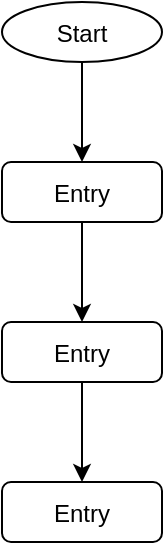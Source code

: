 <mxfile>
    <diagram id="jCdS8EOZgRIIive56Dt5" name="Page-1">
        <mxGraphModel dx="972" dy="500" grid="1" gridSize="10" guides="1" tooltips="1" connect="1" arrows="1" fold="1" page="1" pageScale="1" pageWidth="1654" pageHeight="1169" math="0" shadow="0">
            <root>
                <mxCell id="0"/>
                <mxCell id="1" parent="0"/>
                <mxCell id="2" value="Start" style="ellipse" vertex="1" parent="1">
                    <mxGeometry x="460" y="120" width="80" height="30" as="geometry"/>
                </mxCell>
                <mxCell id="3" value="Entry" style="rounded=1;" vertex="1" parent="1">
                    <mxGeometry x="460" y="200" width="80" height="30" as="geometry"/>
                </mxCell>
                <mxCell id="4" value="" style="edgeStyle=elbowEdgeStyle;elbow=vertical;" edge="1" source="2" target="3" parent="1">
                    <mxGeometry relative="1" as="geometry"/>
                </mxCell>
                <mxCell id="5" value="Entry" style="rounded=1;" vertex="1" parent="1">
                    <mxGeometry x="460" y="280" width="80" height="30" as="geometry"/>
                </mxCell>
                <mxCell id="6" value="" style="edgeStyle=elbowEdgeStyle;elbow=vertical;" edge="1" source="3" target="5" parent="1">
                    <mxGeometry relative="1" as="geometry"/>
                </mxCell>
                <mxCell id="7" value="Entry" style="rounded=1;" vertex="1" parent="1">
                    <mxGeometry x="460" y="360" width="80" height="30" as="geometry"/>
                </mxCell>
                <mxCell id="8" value="" style="edgeStyle=elbowEdgeStyle;elbow=vertical;" edge="1" source="5" target="7" parent="1">
                    <mxGeometry relative="1" as="geometry"/>
                </mxCell>
            </root>
        </mxGraphModel>
    </diagram>
</mxfile>